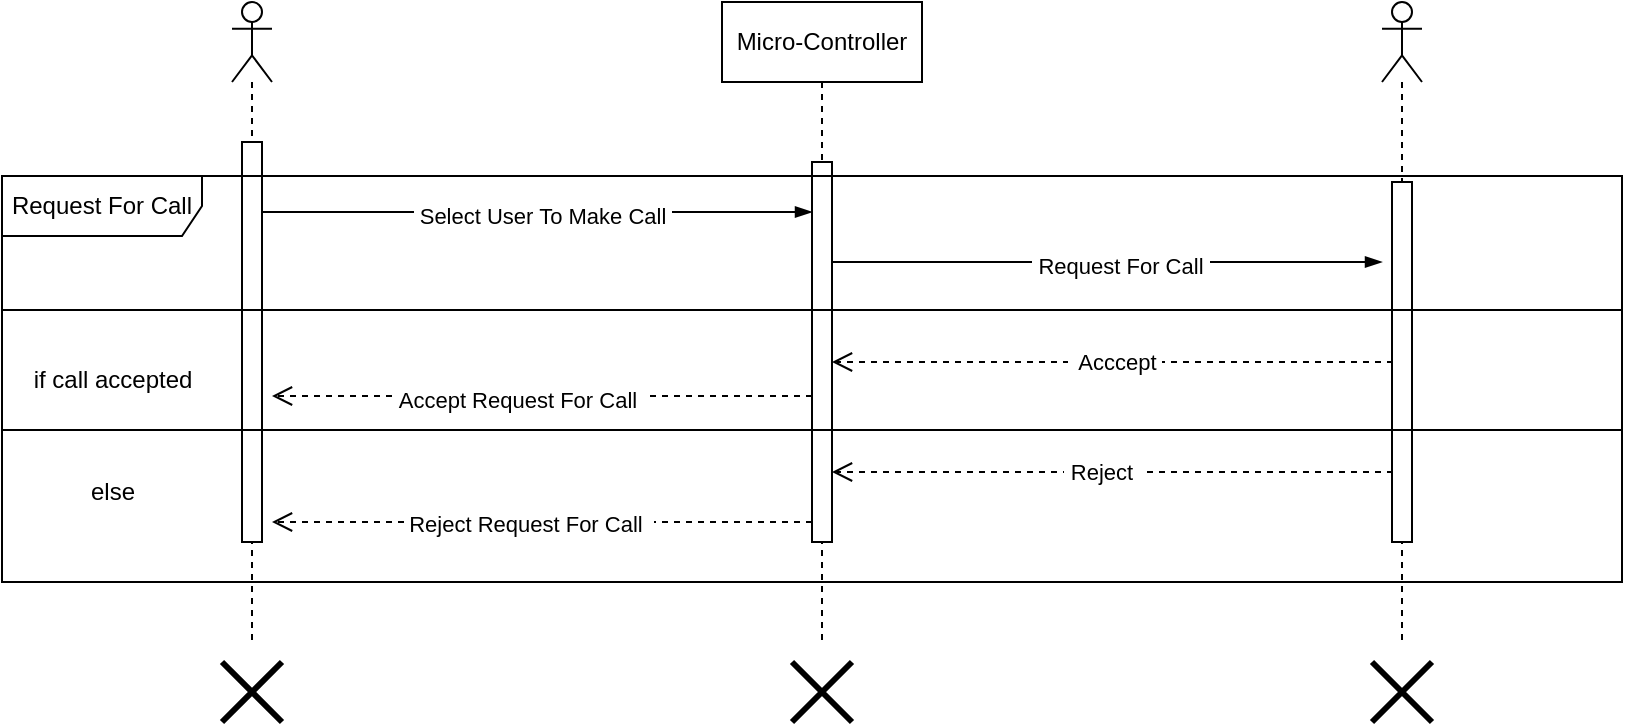 <mxfile version="22.0.6" type="device">
  <diagram name="Page-1" id="2YBvvXClWsGukQMizWep">
    <mxGraphModel dx="1434" dy="800" grid="1" gridSize="10" guides="1" tooltips="1" connect="1" arrows="1" fold="1" page="1" pageScale="1" pageWidth="850" pageHeight="1100" math="0" shadow="0">
      <root>
        <mxCell id="0" />
        <mxCell id="1" parent="0" />
        <mxCell id="bUbZ-e89j6tAC8CVxlZ--16" value="Micro-Controller" style="shape=umlLifeline;perimeter=lifelinePerimeter;whiteSpace=wrap;html=1;container=1;dropTarget=0;collapsible=0;recursiveResize=0;outlineConnect=0;portConstraint=eastwest;newEdgeStyle={&quot;edgeStyle&quot;:&quot;elbowEdgeStyle&quot;,&quot;elbow&quot;:&quot;vertical&quot;,&quot;curved&quot;:0,&quot;rounded&quot;:0};" parent="1" vertex="1">
          <mxGeometry x="375" y="80" width="100" height="320" as="geometry" />
        </mxCell>
        <mxCell id="bUbZ-e89j6tAC8CVxlZ--36" value="" style="html=1;points=[[0,0,0,0,5],[0,1,0,0,-5],[1,0,0,0,5],[1,1,0,0,-5]];perimeter=orthogonalPerimeter;outlineConnect=0;targetShapes=umlLifeline;portConstraint=eastwest;newEdgeStyle={&quot;curved&quot;:0,&quot;rounded&quot;:0};" parent="bUbZ-e89j6tAC8CVxlZ--16" vertex="1">
          <mxGeometry x="45" y="80" width="10" height="190" as="geometry" />
        </mxCell>
        <mxCell id="bUbZ-e89j6tAC8CVxlZ--27" value="" style="shape=umlLifeline;perimeter=lifelinePerimeter;whiteSpace=wrap;html=1;container=1;dropTarget=0;collapsible=0;recursiveResize=0;outlineConnect=0;portConstraint=eastwest;newEdgeStyle={&quot;curved&quot;:0,&quot;rounded&quot;:0};participant=umlActor;" parent="1" vertex="1">
          <mxGeometry x="130" y="80" width="20" height="320" as="geometry" />
        </mxCell>
        <mxCell id="bUbZ-e89j6tAC8CVxlZ--33" value="" style="html=1;points=[[0,0,0,0,5],[0,1,0,0,-5],[1,0,0,0,5],[1,1,0,0,-5]];perimeter=orthogonalPerimeter;outlineConnect=0;targetShapes=umlLifeline;portConstraint=eastwest;newEdgeStyle={&quot;curved&quot;:0,&quot;rounded&quot;:0};" parent="bUbZ-e89j6tAC8CVxlZ--27" vertex="1">
          <mxGeometry x="5" y="70" width="10" height="200" as="geometry" />
        </mxCell>
        <mxCell id="bUbZ-e89j6tAC8CVxlZ--38" value="" style="fontSize=12;html=1;endArrow=blockThin;endFill=1;rounded=0;" parent="1" edge="1">
          <mxGeometry width="160" relative="1" as="geometry">
            <mxPoint x="145" y="185" as="sourcePoint" />
            <mxPoint x="420" y="185" as="targetPoint" />
            <Array as="points">
              <mxPoint x="340" y="185" />
            </Array>
          </mxGeometry>
        </mxCell>
        <mxCell id="bUbZ-e89j6tAC8CVxlZ--40" value="&amp;nbsp;Select User To Make Call&amp;nbsp;" style="edgeLabel;html=1;align=center;verticalAlign=middle;resizable=0;points=[];" parent="bUbZ-e89j6tAC8CVxlZ--38" vertex="1" connectable="0">
          <mxGeometry x="-0.086" y="-2" relative="1" as="geometry">
            <mxPoint x="14" as="offset" />
          </mxGeometry>
        </mxCell>
        <mxCell id="bUbZ-e89j6tAC8CVxlZ--50" value="" style="shape=umlDestroy;whiteSpace=wrap;html=1;strokeWidth=3;targetShapes=umlLifeline;" parent="1" vertex="1">
          <mxGeometry x="125" y="410" width="30" height="30" as="geometry" />
        </mxCell>
        <mxCell id="bUbZ-e89j6tAC8CVxlZ--52" value="" style="shape=umlDestroy;whiteSpace=wrap;html=1;strokeWidth=3;targetShapes=umlLifeline;" parent="1" vertex="1">
          <mxGeometry x="410" y="410" width="30" height="30" as="geometry" />
        </mxCell>
        <mxCell id="Ke5L-bLkSkWgQZBR-M11-22" value="" style="html=1;verticalAlign=bottom;endArrow=open;dashed=1;endSize=8;curved=0;rounded=0;" edge="1" parent="1">
          <mxGeometry x="-0.036" y="-4" relative="1" as="geometry">
            <mxPoint x="710.5" y="260" as="sourcePoint" />
            <mxPoint x="430" y="260" as="targetPoint" />
            <Array as="points" />
            <mxPoint as="offset" />
          </mxGeometry>
        </mxCell>
        <mxCell id="Ke5L-bLkSkWgQZBR-M11-54" value="&amp;nbsp; Acccept&amp;nbsp;" style="edgeLabel;html=1;align=center;verticalAlign=middle;resizable=0;points=[];" vertex="1" connectable="0" parent="Ke5L-bLkSkWgQZBR-M11-22">
          <mxGeometry x="0.123" relative="1" as="geometry">
            <mxPoint x="18" as="offset" />
          </mxGeometry>
        </mxCell>
        <mxCell id="Ke5L-bLkSkWgQZBR-M11-30" value="" style="shape=umlLifeline;perimeter=lifelinePerimeter;whiteSpace=wrap;html=1;container=1;dropTarget=0;collapsible=0;recursiveResize=0;outlineConnect=0;portConstraint=eastwest;newEdgeStyle={&quot;curved&quot;:0,&quot;rounded&quot;:0};participant=umlActor;" vertex="1" parent="1">
          <mxGeometry x="705" y="80" width="20" height="320" as="geometry" />
        </mxCell>
        <mxCell id="Ke5L-bLkSkWgQZBR-M11-50" value="" style="html=1;points=[[0,0,0,0,5],[0,1,0,0,-5],[1,0,0,0,5],[1,1,0,0,-5]];perimeter=orthogonalPerimeter;outlineConnect=0;targetShapes=umlLifeline;portConstraint=eastwest;newEdgeStyle={&quot;curved&quot;:0,&quot;rounded&quot;:0};" vertex="1" parent="Ke5L-bLkSkWgQZBR-M11-30">
          <mxGeometry x="5" y="90" width="10" height="180" as="geometry" />
        </mxCell>
        <mxCell id="Ke5L-bLkSkWgQZBR-M11-32" value="" style="shape=umlDestroy;whiteSpace=wrap;html=1;strokeWidth=3;targetShapes=umlLifeline;" vertex="1" parent="1">
          <mxGeometry x="700" y="410" width="30" height="30" as="geometry" />
        </mxCell>
        <mxCell id="Ke5L-bLkSkWgQZBR-M11-51" value="" style="fontSize=12;html=1;endArrow=blockThin;endFill=1;rounded=0;" edge="1" parent="1">
          <mxGeometry width="160" relative="1" as="geometry">
            <mxPoint x="430" y="210" as="sourcePoint" />
            <mxPoint x="705" y="210" as="targetPoint" />
            <Array as="points">
              <mxPoint x="625" y="210" />
              <mxPoint x="670" y="210" />
            </Array>
          </mxGeometry>
        </mxCell>
        <mxCell id="Ke5L-bLkSkWgQZBR-M11-52" value="&amp;nbsp;Request For Call&amp;nbsp;" style="edgeLabel;html=1;align=center;verticalAlign=middle;resizable=0;points=[];" vertex="1" connectable="0" parent="Ke5L-bLkSkWgQZBR-M11-51">
          <mxGeometry x="-0.086" y="-2" relative="1" as="geometry">
            <mxPoint x="18" as="offset" />
          </mxGeometry>
        </mxCell>
        <mxCell id="Ke5L-bLkSkWgQZBR-M11-58" value="Request For Call" style="shape=umlFrame;whiteSpace=wrap;html=1;pointerEvents=0;width=100;height=30;" vertex="1" parent="1">
          <mxGeometry x="15" y="167" width="810" height="203" as="geometry" />
        </mxCell>
        <mxCell id="Ke5L-bLkSkWgQZBR-M11-65" value="" style="line;strokeWidth=1;fillColor=none;align=left;verticalAlign=middle;spacingTop=-1;spacingLeft=3;spacingRight=3;rotatable=0;labelPosition=right;points=[];portConstraint=eastwest;strokeColor=inherit;" vertex="1" parent="1">
          <mxGeometry x="15" y="230" width="810" height="8" as="geometry" />
        </mxCell>
        <mxCell id="Ke5L-bLkSkWgQZBR-M11-66" value="" style="line;strokeWidth=1;fillColor=none;align=left;verticalAlign=middle;spacingTop=-1;spacingLeft=3;spacingRight=3;rotatable=0;labelPosition=right;points=[];portConstraint=eastwest;strokeColor=inherit;" vertex="1" parent="1">
          <mxGeometry x="15" y="290" width="810" height="8" as="geometry" />
        </mxCell>
        <mxCell id="Ke5L-bLkSkWgQZBR-M11-67" value="" style="html=1;verticalAlign=bottom;endArrow=open;dashed=1;endSize=8;curved=0;rounded=0;" edge="1" parent="1">
          <mxGeometry x="-0.036" y="-4" relative="1" as="geometry">
            <mxPoint x="710.5" y="315" as="sourcePoint" />
            <mxPoint x="430" y="315" as="targetPoint" />
            <Array as="points" />
            <mxPoint as="offset" />
          </mxGeometry>
        </mxCell>
        <mxCell id="Ke5L-bLkSkWgQZBR-M11-68" value="&amp;nbsp;Reject&amp;nbsp;&amp;nbsp;" style="edgeLabel;html=1;align=center;verticalAlign=middle;resizable=0;points=[];" vertex="1" connectable="0" parent="Ke5L-bLkSkWgQZBR-M11-67">
          <mxGeometry x="0.123" relative="1" as="geometry">
            <mxPoint x="13" as="offset" />
          </mxGeometry>
        </mxCell>
        <mxCell id="Ke5L-bLkSkWgQZBR-M11-70" value="" style="html=1;verticalAlign=bottom;endArrow=open;dashed=1;endSize=8;curved=0;rounded=0;" edge="1" parent="1">
          <mxGeometry x="-0.036" y="-4" relative="1" as="geometry">
            <mxPoint x="420" y="340" as="sourcePoint" />
            <mxPoint x="150" y="340" as="targetPoint" />
            <Array as="points" />
            <mxPoint as="offset" />
          </mxGeometry>
        </mxCell>
        <mxCell id="Ke5L-bLkSkWgQZBR-M11-72" value="Text" style="edgeLabel;html=1;align=center;verticalAlign=middle;resizable=0;points=[];" vertex="1" connectable="0" parent="Ke5L-bLkSkWgQZBR-M11-70">
          <mxGeometry x="0.037" relative="1" as="geometry">
            <mxPoint as="offset" />
          </mxGeometry>
        </mxCell>
        <mxCell id="Ke5L-bLkSkWgQZBR-M11-83" value="&amp;nbsp;Reject Request For Call&amp;nbsp;&amp;nbsp;" style="edgeLabel;html=1;align=center;verticalAlign=middle;resizable=0;points=[];" vertex="1" connectable="0" parent="Ke5L-bLkSkWgQZBR-M11-70">
          <mxGeometry x="0.052" y="1" relative="1" as="geometry">
            <mxPoint as="offset" />
          </mxGeometry>
        </mxCell>
        <mxCell id="Ke5L-bLkSkWgQZBR-M11-73" value="" style="html=1;verticalAlign=bottom;endArrow=open;dashed=1;endSize=8;curved=0;rounded=0;" edge="1" parent="1">
          <mxGeometry x="-0.036" y="-4" relative="1" as="geometry">
            <mxPoint x="420" y="277" as="sourcePoint" />
            <mxPoint x="150" y="277" as="targetPoint" />
            <Array as="points" />
            <mxPoint as="offset" />
          </mxGeometry>
        </mxCell>
        <mxCell id="Ke5L-bLkSkWgQZBR-M11-84" value="&amp;nbsp;Accept Request For Call&amp;nbsp;&amp;nbsp;" style="edgeLabel;html=1;align=center;verticalAlign=middle;resizable=0;points=[];" vertex="1" connectable="0" parent="Ke5L-bLkSkWgQZBR-M11-73">
          <mxGeometry x="0.082" y="2" relative="1" as="geometry">
            <mxPoint as="offset" />
          </mxGeometry>
        </mxCell>
        <mxCell id="Ke5L-bLkSkWgQZBR-M11-85" value="if call accepted" style="text;html=1;align=center;verticalAlign=middle;resizable=0;points=[];autosize=1;strokeColor=none;fillColor=none;" vertex="1" parent="1">
          <mxGeometry x="20" y="253.5" width="100" height="30" as="geometry" />
        </mxCell>
        <mxCell id="Ke5L-bLkSkWgQZBR-M11-86" value="else" style="text;html=1;align=center;verticalAlign=middle;resizable=0;points=[];autosize=1;strokeColor=none;fillColor=none;" vertex="1" parent="1">
          <mxGeometry x="45" y="310" width="50" height="30" as="geometry" />
        </mxCell>
      </root>
    </mxGraphModel>
  </diagram>
</mxfile>
